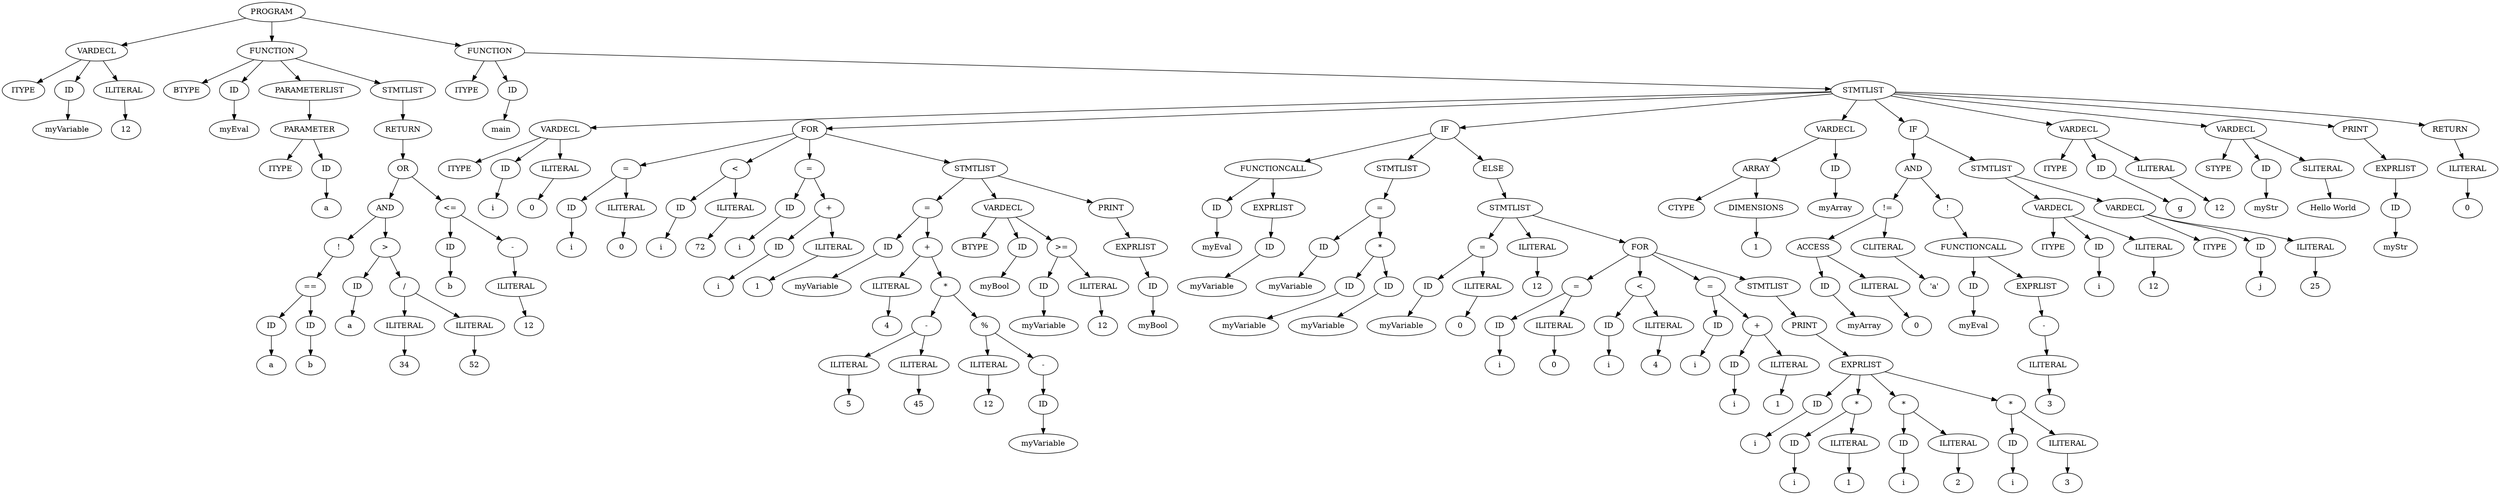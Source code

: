 digraph G {
    A [label="PROGRAM"];
    B [label="VARDECL"];
    C [label="ITYPE"];
    D [label="ID"];
    E [label="myVariable"];
    F [label="ILITERAL"];
    G [label="12"];
    H [label="FUNCTION"];
    I [label="BTYPE"];
    J [label="ID"];
    K [label="myEval"];
    L [label="PARAMETERLIST"];
    M [label="PARAMETER"];
    N [label="ITYPE"];
    O [label="ID"];
    P [label="a"];
    Q [label="STMTLIST"];
    R [label="RETURN"];
    S [label="OR"];
    T [label="AND"];
    U [label="!"];
    V [label="=="];
    W [label="ID"];
    X [label="a"];
    Y [label="ID"];
    Z [label="b"];
    ZA [label=">"];
    ZB [label="ID"];
    ZC [label="a"];
    ZD [label="/"];
    ZE [label="ILITERAL"];
    ZF [label="34"];
    ZG [label="ILITERAL"];
    ZH [label="52"];
    ZI [label="<="];
    ZJ [label="ID"];
    ZK [label="b"];
    ZL [label="-"];
    ZM [label="ILITERAL"];
    ZN [label="12"];
    ZO [label="FUNCTION"];
    ZP [label="ITYPE"];
    ZQ [label="ID"];
    ZR [label="main"];
    ZS [label="STMTLIST"];
    ZT [label="VARDECL"];
    ZU [label="ITYPE"];
    ZV [label="ID"];
    ZW [label="i"];
    ZX [label="ILITERAL"];
    ZY [label="0"];
    ZZ [label="FOR"];
    ZZA [label="="];
    ZZB [label="ID"];
    ZZC [label="i"];
    ZZD [label="ILITERAL"];
    ZZE [label="0"];
    ZZF [label="<"];
    ZZG [label="ID"];
    ZZH [label="i"];
    ZZI [label="ILITERAL"];
    ZZJ [label="72"];
    ZZK [label="="];
    ZZL [label="ID"];
    ZZM [label="i"];
    ZZN [label="+"];
    ZZO [label="ID"];
    ZZP [label="i"];
    ZZQ [label="ILITERAL"];
    ZZR [label="1"];
    ZZS [label="STMTLIST"];
    ZZT [label="="];
    ZZU [label="ID"];
    ZZV [label="myVariable"];
    ZZW [label="+"];
    ZZX [label="ILITERAL"];
    ZZY [label="4"];
    ZZZ [label="*"];
    ZZZA [label="-"];
    ZZZB [label="ILITERAL"];
    ZZZC [label="5"];
    ZZZD [label="ILITERAL"];
    ZZZE [label="45"];
    ZZZF [label="%"];
    ZZZG [label="ILITERAL"];
    ZZZH [label="12"];
    ZZZI [label="-"];
    ZZZJ [label="ID"];
    ZZZK [label="myVariable"];
    ZZZL [label="VARDECL"];
    ZZZM [label="BTYPE"];
    ZZZN [label="ID"];
    ZZZO [label="myBool"];
    ZZZP [label=">="];
    ZZZQ [label="ID"];
    ZZZR [label="myVariable"];
    ZZZS [label="ILITERAL"];
    ZZZT [label="12"];
    ZZZU [label="PRINT"];
    ZZZV [label="EXPRLIST"];
    ZZZW [label="ID"];
    ZZZX [label="myBool"];
    ZZZY [label="IF"];
    ZZZZ [label="FUNCTIONCALL"];
    ZZZZA [label="ID"];
    ZZZZB [label="myEval"];
    ZZZZC [label="EXPRLIST"];
    ZZZZD [label="ID"];
    ZZZZE [label="myVariable"];
    ZZZZF [label="STMTLIST"];
    ZZZZG [label="="];
    ZZZZH [label="ID"];
    ZZZZI [label="myVariable"];
    ZZZZJ [label="*"];
    ZZZZK [label="ID"];
    ZZZZL [label="myVariable"];
    ZZZZM [label="ID"];
    ZZZZN [label="myVariable"];
    ZZZZO [label="ELSE"];
    ZZZZP [label="STMTLIST"];
    ZZZZQ [label="="];
    ZZZZR [label="ID"];
    ZZZZS [label="myVariable"];
    ZZZZT [label="ILITERAL"];
    ZZZZU [label="0"];
    ZZZZV [label="ILITERAL"];
    ZZZZW [label="12"];
    ZZZZX [label="FOR"];
    ZZZZY [label="="];
    ZZZZZ [label="ID"];
    ZZZZZA [label="i"];
    ZZZZZB [label="ILITERAL"];
    ZZZZZC [label="0"];
    ZZZZZD [label="<"];
    ZZZZZE [label="ID"];
    ZZZZZF [label="i"];
    ZZZZZG [label="ILITERAL"];
    ZZZZZH [label="4"];
    ZZZZZI [label="="];
    ZZZZZJ [label="ID"];
    ZZZZZK [label="i"];
    ZZZZZL [label="+"];
    ZZZZZM [label="ID"];
    ZZZZZN [label="i"];
    ZZZZZO [label="ILITERAL"];
    ZZZZZP [label="1"];
    ZZZZZQ [label="STMTLIST"];
    ZZZZZR [label="PRINT"];
    ZZZZZS [label="EXPRLIST"];
    ZZZZZT [label="ID"];
    ZZZZZU [label="i"];
    ZZZZZV [label="*"];
    ZZZZZW [label="ID"];
    ZZZZZX [label="i"];
    ZZZZZY [label="ILITERAL"];
    ZZZZZZ [label="1"];
    ZZZZZZA [label="*"];
    ZZZZZZB [label="ID"];
    ZZZZZZC [label="i"];
    ZZZZZZD [label="ILITERAL"];
    ZZZZZZE [label="2"];
    ZZZZZZF [label="*"];
    ZZZZZZG [label="ID"];
    ZZZZZZH [label="i"];
    ZZZZZZI [label="ILITERAL"];
    ZZZZZZJ [label="3"];
    ZZZZZZK [label="VARDECL"];
    ZZZZZZL [label="ARRAY"];
    ZZZZZZM [label="CTYPE"];
    ZZZZZZN [label="DIMENSIONS"];
    ZZZZZZO [label="1"];
    ZZZZZZP [label="ID"];
    ZZZZZZQ [label="myArray"];
    ZZZZZZR [label="IF"];
    ZZZZZZS [label="AND"];
    ZZZZZZT [label="!="];
    ZZZZZZU [label="ACCESS"];
    ZZZZZZV [label="ID"];
    ZZZZZZW [label="myArray"];
    ZZZZZZX [label="ILITERAL"];
    ZZZZZZY [label="0"];
    ZZZZZZZ [label="CLITERAL"];
    ZZZZZZZA [label="'a'"];
    ZZZZZZZB [label="!"];
    ZZZZZZZC [label="FUNCTIONCALL"];
    ZZZZZZZD [label="ID"];
    ZZZZZZZE [label="myEval"];
    ZZZZZZZF [label="EXPRLIST"];
    ZZZZZZZG [label="-"];
    ZZZZZZZH [label="ILITERAL"];
    ZZZZZZZI [label="3"];
    ZZZZZZZJ [label="STMTLIST"];
    ZZZZZZZK [label="VARDECL"];
    ZZZZZZZL [label="ITYPE"];
    ZZZZZZZM [label="ID"];
    ZZZZZZZN [label="i"];
    ZZZZZZZO [label="ILITERAL"];
    ZZZZZZZP [label="12"];
    ZZZZZZZQ [label="VARDECL"];
    ZZZZZZZR [label="ITYPE"];
    ZZZZZZZS [label="ID"];
    ZZZZZZZT [label="j"];
    ZZZZZZZU [label="ILITERAL"];
    ZZZZZZZV [label="25"];
    ZZZZZZZW [label="VARDECL"];
    ZZZZZZZX [label="ITYPE"];
    ZZZZZZZY [label="ID"];
    ZZZZZZZZ [label="g"];
    ZZZZZZZZA [label="ILITERAL"];
    ZZZZZZZZB [label="12"];
    ZZZZZZZZC [label="VARDECL"];
    ZZZZZZZZD [label="STYPE"];
    ZZZZZZZZE [label="ID"];
    ZZZZZZZZF [label="myStr"];
    ZZZZZZZZG [label="SLITERAL"];
    ZZZZZZZZH [label="Hello World"];
    ZZZZZZZZI [label="PRINT"];
    ZZZZZZZZJ [label="EXPRLIST"];
    ZZZZZZZZK [label="ID"];
    ZZZZZZZZL [label="myStr"];
    ZZZZZZZZM [label="RETURN"];
    ZZZZZZZZN [label="ILITERAL"];
    ZZZZZZZZO [label="0"];
    A -> B;
    A -> H;
    A -> ZO;
    B -> C;
    B -> D;
    B -> F;
    D -> E;
    F -> G;
    H -> I;
    H -> J;
    H -> L;
    H -> Q;
    J -> K;
    L -> M;
    M -> N;
    M -> O;
    O -> P;
    Q -> R;
    R -> S;
    S -> T;
    S -> ZI;
    T -> U;
    T -> ZA;
    U -> V;
    V -> W;
    V -> Y;
    W -> X;
    Y -> Z;
    ZA -> ZB;
    ZA -> ZD;
    ZB -> ZC;
    ZD -> ZE;
    ZD -> ZG;
    ZE -> ZF;
    ZG -> ZH;
    ZI -> ZJ;
    ZI -> ZL;
    ZJ -> ZK;
    ZL -> ZM;
    ZM -> ZN;
    ZO -> ZP;
    ZO -> ZQ;
    ZO -> ZS;
    ZQ -> ZR;
    ZS -> ZT;
    ZS -> ZZ;
    ZS -> ZZZY;
    ZS -> ZZZZZZK;
    ZS -> ZZZZZZR;
    ZS -> ZZZZZZZW;
    ZS -> ZZZZZZZZC;
    ZS -> ZZZZZZZZI;
    ZS -> ZZZZZZZZM;
    ZT -> ZU;
    ZT -> ZV;
    ZT -> ZX;
    ZV -> ZW;
    ZX -> ZY;
    ZZ -> ZZA;
    ZZ -> ZZF;
    ZZ -> ZZK;
    ZZ -> ZZS;
    ZZA -> ZZB;
    ZZA -> ZZD;
    ZZB -> ZZC;
    ZZD -> ZZE;
    ZZF -> ZZG;
    ZZF -> ZZI;
    ZZG -> ZZH;
    ZZI -> ZZJ;
    ZZK -> ZZL;
    ZZK -> ZZN;
    ZZL -> ZZM;
    ZZN -> ZZO;
    ZZN -> ZZQ;
    ZZO -> ZZP;
    ZZQ -> ZZR;
    ZZS -> ZZT;
    ZZS -> ZZZL;
    ZZS -> ZZZU;
    ZZT -> ZZU;
    ZZT -> ZZW;
    ZZU -> ZZV;
    ZZW -> ZZX;
    ZZW -> ZZZ;
    ZZX -> ZZY;
    ZZZ -> ZZZA;
    ZZZ -> ZZZF;
    ZZZA -> ZZZB;
    ZZZA -> ZZZD;
    ZZZB -> ZZZC;
    ZZZD -> ZZZE;
    ZZZF -> ZZZG;
    ZZZF -> ZZZI;
    ZZZG -> ZZZH;
    ZZZI -> ZZZJ;
    ZZZJ -> ZZZK;
    ZZZL -> ZZZM;
    ZZZL -> ZZZN;
    ZZZL -> ZZZP;
    ZZZN -> ZZZO;
    ZZZP -> ZZZQ;
    ZZZP -> ZZZS;
    ZZZQ -> ZZZR;
    ZZZS -> ZZZT;
    ZZZU -> ZZZV;
    ZZZV -> ZZZW;
    ZZZW -> ZZZX;
    ZZZY -> ZZZZ;
    ZZZY -> ZZZZF;
    ZZZY -> ZZZZO;
    ZZZZ -> ZZZZA;
    ZZZZ -> ZZZZC;
    ZZZZA -> ZZZZB;
    ZZZZC -> ZZZZD;
    ZZZZD -> ZZZZE;
    ZZZZF -> ZZZZG;
    ZZZZG -> ZZZZH;
    ZZZZG -> ZZZZJ;
    ZZZZH -> ZZZZI;
    ZZZZJ -> ZZZZK;
    ZZZZJ -> ZZZZM;
    ZZZZK -> ZZZZL;
    ZZZZM -> ZZZZN;
    ZZZZO -> ZZZZP;
    ZZZZP -> ZZZZQ;
    ZZZZP -> ZZZZV;
    ZZZZP -> ZZZZX;
    ZZZZQ -> ZZZZR;
    ZZZZQ -> ZZZZT;
    ZZZZR -> ZZZZS;
    ZZZZT -> ZZZZU;
    ZZZZV -> ZZZZW;
    ZZZZX -> ZZZZY;
    ZZZZX -> ZZZZZD;
    ZZZZX -> ZZZZZI;
    ZZZZX -> ZZZZZQ;
    ZZZZY -> ZZZZZ;
    ZZZZY -> ZZZZZB;
    ZZZZZ -> ZZZZZA;
    ZZZZZB -> ZZZZZC;
    ZZZZZD -> ZZZZZE;
    ZZZZZD -> ZZZZZG;
    ZZZZZE -> ZZZZZF;
    ZZZZZG -> ZZZZZH;
    ZZZZZI -> ZZZZZJ;
    ZZZZZI -> ZZZZZL;
    ZZZZZJ -> ZZZZZK;
    ZZZZZL -> ZZZZZM;
    ZZZZZL -> ZZZZZO;
    ZZZZZM -> ZZZZZN;
    ZZZZZO -> ZZZZZP;
    ZZZZZQ -> ZZZZZR;
    ZZZZZR -> ZZZZZS;
    ZZZZZS -> ZZZZZT;
    ZZZZZS -> ZZZZZV;
    ZZZZZS -> ZZZZZZA;
    ZZZZZS -> ZZZZZZF;
    ZZZZZT -> ZZZZZU;
    ZZZZZV -> ZZZZZW;
    ZZZZZV -> ZZZZZY;
    ZZZZZW -> ZZZZZX;
    ZZZZZY -> ZZZZZZ;
    ZZZZZZA -> ZZZZZZB;
    ZZZZZZA -> ZZZZZZD;
    ZZZZZZB -> ZZZZZZC;
    ZZZZZZD -> ZZZZZZE;
    ZZZZZZF -> ZZZZZZG;
    ZZZZZZF -> ZZZZZZI;
    ZZZZZZG -> ZZZZZZH;
    ZZZZZZI -> ZZZZZZJ;
    ZZZZZZK -> ZZZZZZL;
    ZZZZZZK -> ZZZZZZP;
    ZZZZZZL -> ZZZZZZM;
    ZZZZZZL -> ZZZZZZN;
    ZZZZZZN -> ZZZZZZO;
    ZZZZZZP -> ZZZZZZQ;
    ZZZZZZR -> ZZZZZZS;
    ZZZZZZR -> ZZZZZZZJ;
    ZZZZZZS -> ZZZZZZT;
    ZZZZZZS -> ZZZZZZZB;
    ZZZZZZT -> ZZZZZZU;
    ZZZZZZT -> ZZZZZZZ;
    ZZZZZZU -> ZZZZZZV;
    ZZZZZZU -> ZZZZZZX;
    ZZZZZZV -> ZZZZZZW;
    ZZZZZZX -> ZZZZZZY;
    ZZZZZZZ -> ZZZZZZZA;
    ZZZZZZZB -> ZZZZZZZC;
    ZZZZZZZC -> ZZZZZZZD;
    ZZZZZZZC -> ZZZZZZZF;
    ZZZZZZZD -> ZZZZZZZE;
    ZZZZZZZF -> ZZZZZZZG;
    ZZZZZZZG -> ZZZZZZZH;
    ZZZZZZZH -> ZZZZZZZI;
    ZZZZZZZJ -> ZZZZZZZK;
    ZZZZZZZJ -> ZZZZZZZQ;
    ZZZZZZZK -> ZZZZZZZL;
    ZZZZZZZK -> ZZZZZZZM;
    ZZZZZZZK -> ZZZZZZZO;
    ZZZZZZZM -> ZZZZZZZN;
    ZZZZZZZO -> ZZZZZZZP;
    ZZZZZZZQ -> ZZZZZZZR;
    ZZZZZZZQ -> ZZZZZZZS;
    ZZZZZZZQ -> ZZZZZZZU;
    ZZZZZZZS -> ZZZZZZZT;
    ZZZZZZZU -> ZZZZZZZV;
    ZZZZZZZW -> ZZZZZZZX;
    ZZZZZZZW -> ZZZZZZZY;
    ZZZZZZZW -> ZZZZZZZZA;
    ZZZZZZZY -> ZZZZZZZZ;
    ZZZZZZZZA -> ZZZZZZZZB;
    ZZZZZZZZC -> ZZZZZZZZD;
    ZZZZZZZZC -> ZZZZZZZZE;
    ZZZZZZZZC -> ZZZZZZZZG;
    ZZZZZZZZE -> ZZZZZZZZF;
    ZZZZZZZZG -> ZZZZZZZZH;
    ZZZZZZZZI -> ZZZZZZZZJ;
    ZZZZZZZZJ -> ZZZZZZZZK;
    ZZZZZZZZK -> ZZZZZZZZL;
    ZZZZZZZZM -> ZZZZZZZZN;
    ZZZZZZZZN -> ZZZZZZZZO;
}
